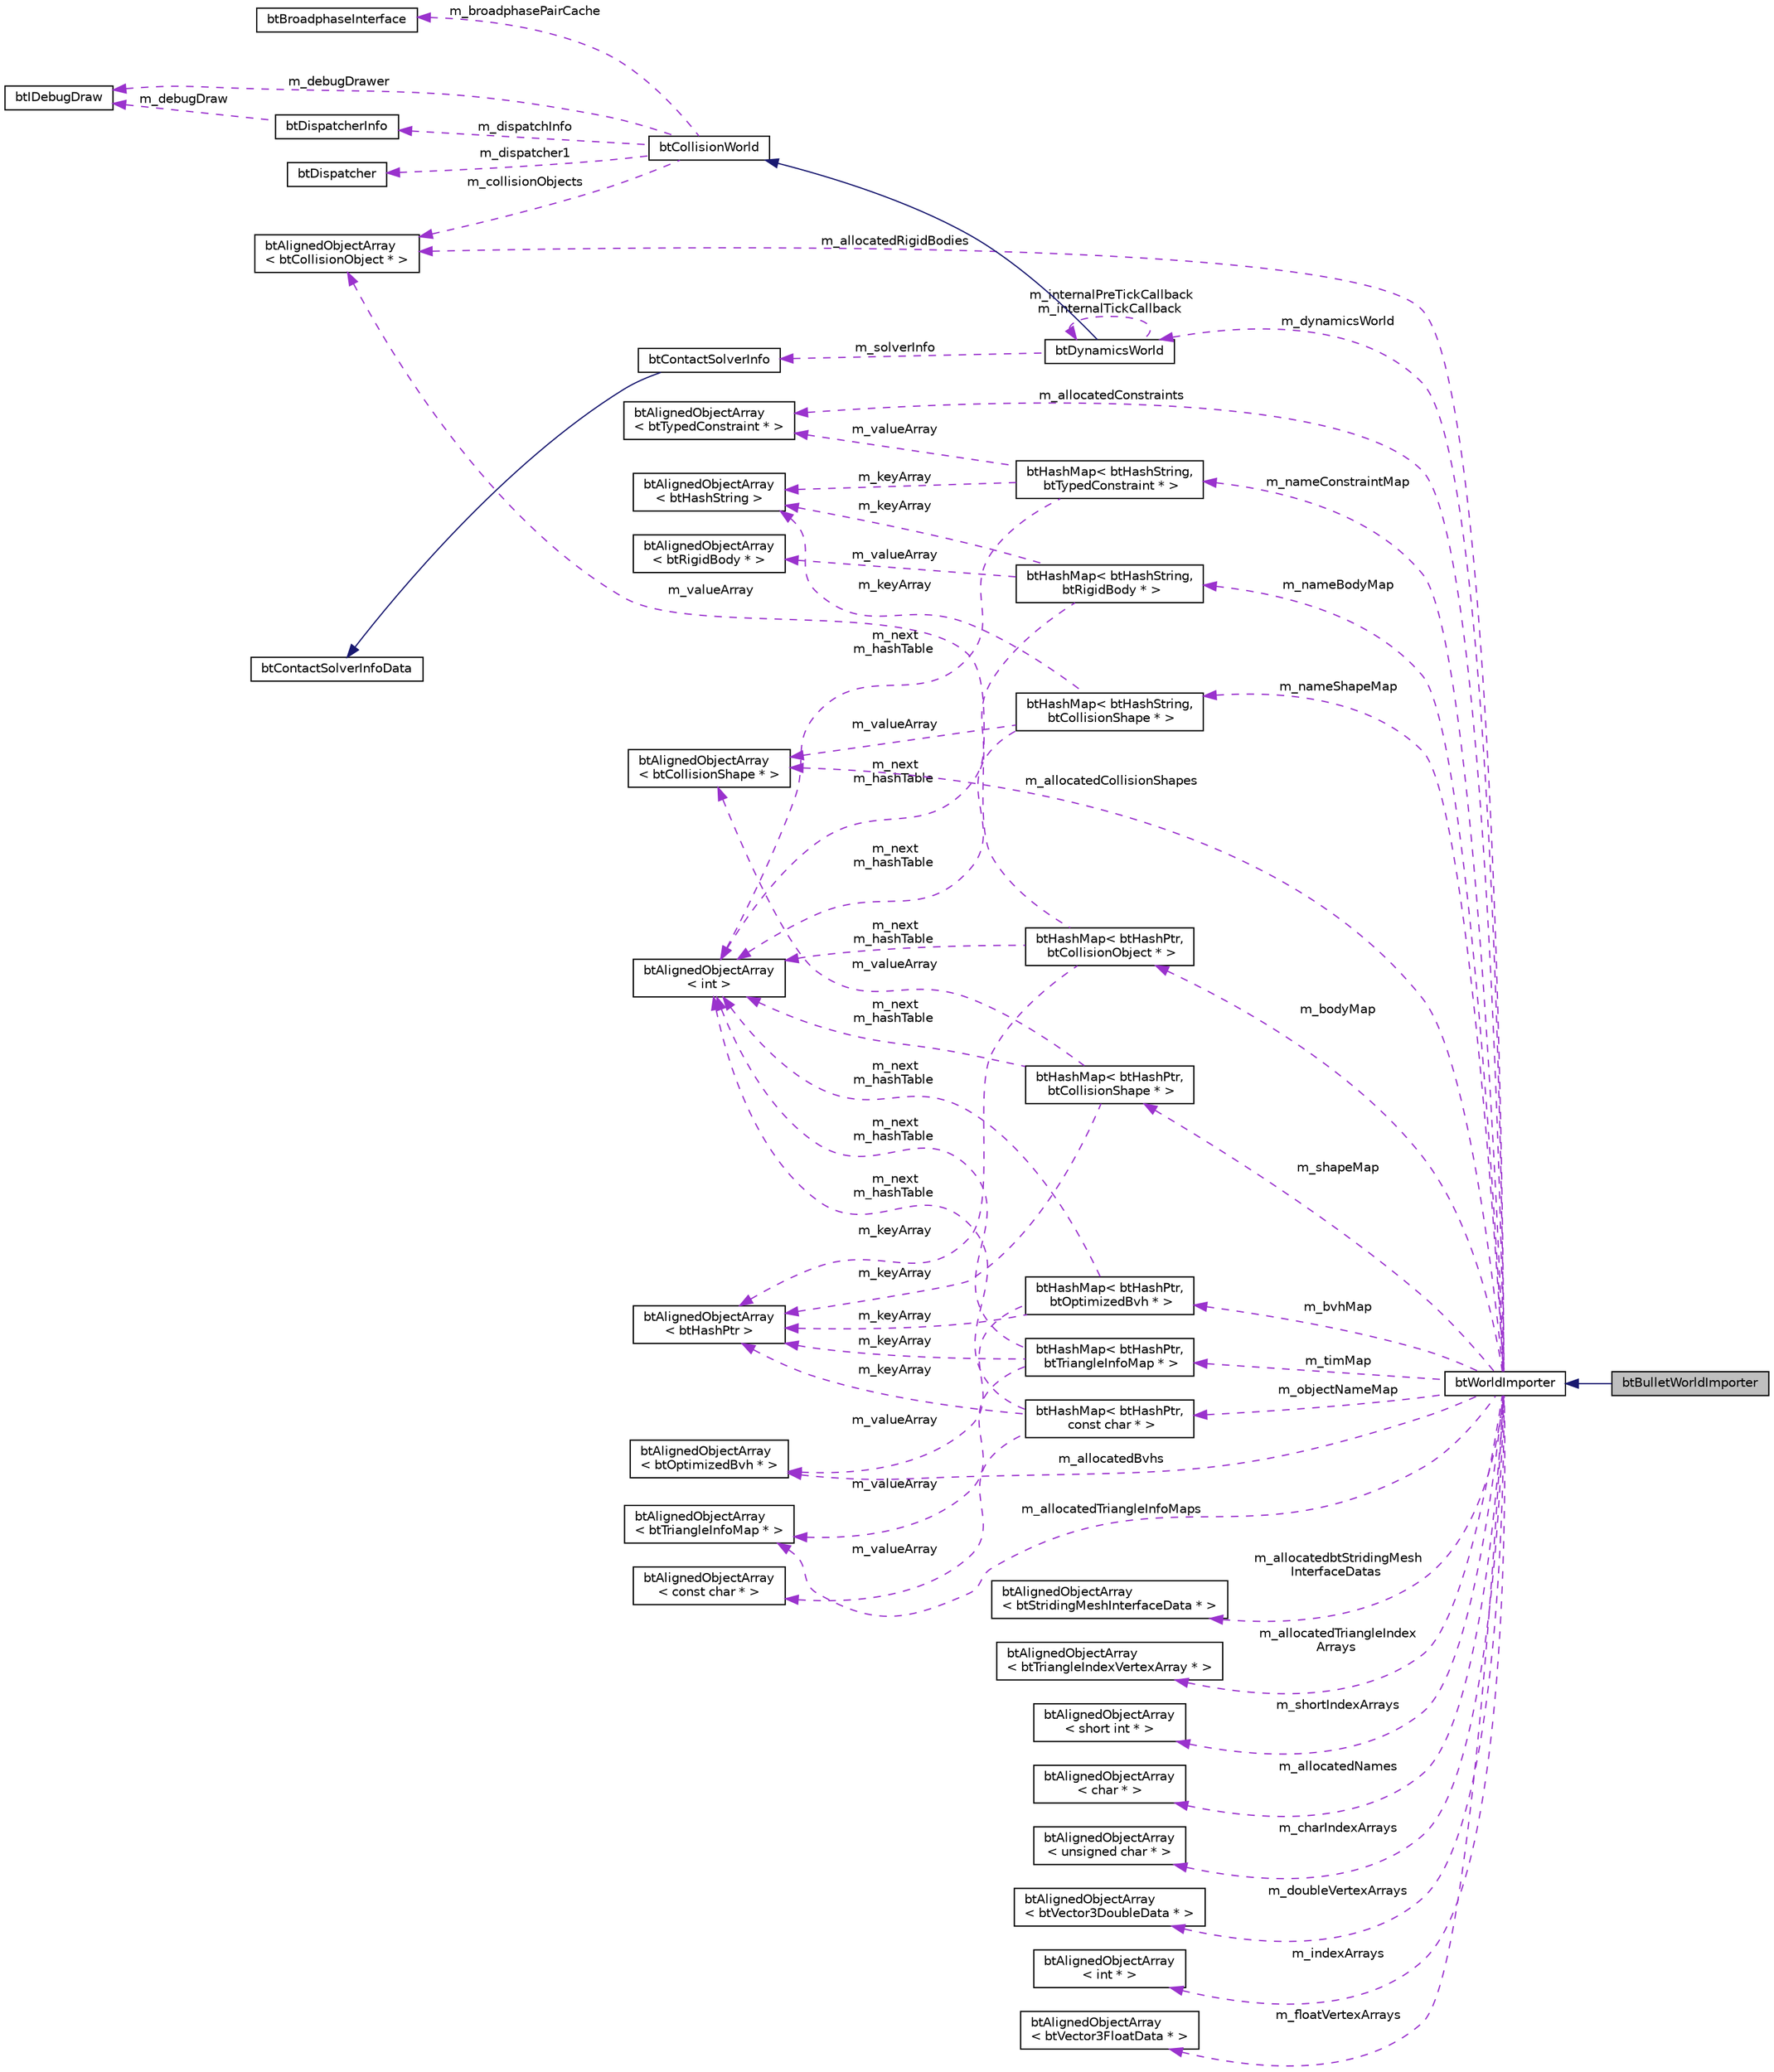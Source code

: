 digraph "btBulletWorldImporter"
{
  edge [fontname="Helvetica",fontsize="10",labelfontname="Helvetica",labelfontsize="10"];
  node [fontname="Helvetica",fontsize="10",shape=record];
  rankdir="LR";
  Node1 [label="btBulletWorldImporter",height=0.2,width=0.4,color="black", fillcolor="grey75", style="filled", fontcolor="black"];
  Node2 -> Node1 [dir="back",color="midnightblue",fontsize="10",style="solid",fontname="Helvetica"];
  Node2 [label="btWorldImporter",height=0.2,width=0.4,color="black", fillcolor="white", style="filled",URL="$classbt_world_importer.html"];
  Node3 -> Node2 [dir="back",color="darkorchid3",fontsize="10",style="dashed",label=" m_allocatedRigidBodies" ,fontname="Helvetica"];
  Node3 [label="btAlignedObjectArray\l\< btCollisionObject * \>",height=0.2,width=0.4,color="black", fillcolor="white", style="filled",URL="$classbt_aligned_object_array.html"];
  Node4 -> Node2 [dir="back",color="darkorchid3",fontsize="10",style="dashed",label=" m_allocatedTriangleInfoMaps" ,fontname="Helvetica"];
  Node4 [label="btAlignedObjectArray\l\< btTriangleInfoMap * \>",height=0.2,width=0.4,color="black", fillcolor="white", style="filled",URL="$classbt_aligned_object_array.html"];
  Node5 -> Node2 [dir="back",color="darkorchid3",fontsize="10",style="dashed",label=" m_allocatedbtStridingMesh\lInterfaceDatas" ,fontname="Helvetica"];
  Node5 [label="btAlignedObjectArray\l\< btStridingMeshInterfaceData * \>",height=0.2,width=0.4,color="black", fillcolor="white", style="filled",URL="$classbt_aligned_object_array.html"];
  Node6 -> Node2 [dir="back",color="darkorchid3",fontsize="10",style="dashed",label=" m_allocatedBvhs" ,fontname="Helvetica"];
  Node6 [label="btAlignedObjectArray\l\< btOptimizedBvh * \>",height=0.2,width=0.4,color="black", fillcolor="white", style="filled",URL="$classbt_aligned_object_array.html"];
  Node7 -> Node2 [dir="back",color="darkorchid3",fontsize="10",style="dashed",label=" m_nameShapeMap" ,fontname="Helvetica"];
  Node7 [label="btHashMap\< btHashString,\l btCollisionShape * \>",height=0.2,width=0.4,color="black", fillcolor="white", style="filled",URL="$classbt_hash_map.html"];
  Node8 -> Node7 [dir="back",color="darkorchid3",fontsize="10",style="dashed",label=" m_keyArray" ,fontname="Helvetica"];
  Node8 [label="btAlignedObjectArray\l\< btHashString \>",height=0.2,width=0.4,color="black", fillcolor="white", style="filled",URL="$classbt_aligned_object_array.html"];
  Node9 -> Node7 [dir="back",color="darkorchid3",fontsize="10",style="dashed",label=" m_next\nm_hashTable" ,fontname="Helvetica"];
  Node9 [label="btAlignedObjectArray\l\< int \>",height=0.2,width=0.4,color="black", fillcolor="white", style="filled",URL="$classbt_aligned_object_array.html"];
  Node10 -> Node7 [dir="back",color="darkorchid3",fontsize="10",style="dashed",label=" m_valueArray" ,fontname="Helvetica"];
  Node10 [label="btAlignedObjectArray\l\< btCollisionShape * \>",height=0.2,width=0.4,color="black", fillcolor="white", style="filled",URL="$classbt_aligned_object_array.html"];
  Node11 -> Node2 [dir="back",color="darkorchid3",fontsize="10",style="dashed",label=" m_nameBodyMap" ,fontname="Helvetica"];
  Node11 [label="btHashMap\< btHashString,\l btRigidBody * \>",height=0.2,width=0.4,color="black", fillcolor="white", style="filled",URL="$classbt_hash_map.html"];
  Node8 -> Node11 [dir="back",color="darkorchid3",fontsize="10",style="dashed",label=" m_keyArray" ,fontname="Helvetica"];
  Node12 -> Node11 [dir="back",color="darkorchid3",fontsize="10",style="dashed",label=" m_valueArray" ,fontname="Helvetica"];
  Node12 [label="btAlignedObjectArray\l\< btRigidBody * \>",height=0.2,width=0.4,color="black", fillcolor="white", style="filled",URL="$classbt_aligned_object_array.html"];
  Node9 -> Node11 [dir="back",color="darkorchid3",fontsize="10",style="dashed",label=" m_next\nm_hashTable" ,fontname="Helvetica"];
  Node13 -> Node2 [dir="back",color="darkorchid3",fontsize="10",style="dashed",label=" m_dynamicsWorld" ,fontname="Helvetica"];
  Node13 [label="btDynamicsWorld",height=0.2,width=0.4,color="black", fillcolor="white", style="filled",URL="$classbt_dynamics_world.html",tooltip="The btDynamicsWorld is the interface class for several dynamics implementation, basic, discrete, parallel, and continuous etc. "];
  Node14 -> Node13 [dir="back",color="midnightblue",fontsize="10",style="solid",fontname="Helvetica"];
  Node14 [label="btCollisionWorld",height=0.2,width=0.4,color="black", fillcolor="white", style="filled",URL="$classbt_collision_world.html",tooltip="CollisionWorld is interface and container for the collision detection. "];
  Node3 -> Node14 [dir="back",color="darkorchid3",fontsize="10",style="dashed",label=" m_collisionObjects" ,fontname="Helvetica"];
  Node15 -> Node14 [dir="back",color="darkorchid3",fontsize="10",style="dashed",label=" m_dispatchInfo" ,fontname="Helvetica"];
  Node15 [label="btDispatcherInfo",height=0.2,width=0.4,color="black", fillcolor="white", style="filled",URL="$structbt_dispatcher_info.html"];
  Node16 -> Node15 [dir="back",color="darkorchid3",fontsize="10",style="dashed",label=" m_debugDraw" ,fontname="Helvetica"];
  Node16 [label="btIDebugDraw",height=0.2,width=0.4,color="black", fillcolor="white", style="filled",URL="$classbt_i_debug_draw.html"];
  Node17 -> Node14 [dir="back",color="darkorchid3",fontsize="10",style="dashed",label=" m_dispatcher1" ,fontname="Helvetica"];
  Node17 [label="btDispatcher",height=0.2,width=0.4,color="black", fillcolor="white", style="filled",URL="$classbt_dispatcher.html"];
  Node18 -> Node14 [dir="back",color="darkorchid3",fontsize="10",style="dashed",label=" m_broadphasePairCache" ,fontname="Helvetica"];
  Node18 [label="btBroadphaseInterface",height=0.2,width=0.4,color="black", fillcolor="white", style="filled",URL="$classbt_broadphase_interface.html"];
  Node16 -> Node14 [dir="back",color="darkorchid3",fontsize="10",style="dashed",label=" m_debugDrawer" ,fontname="Helvetica"];
  Node13 -> Node13 [dir="back",color="darkorchid3",fontsize="10",style="dashed",label=" m_internalPreTickCallback\nm_internalTickCallback" ,fontname="Helvetica"];
  Node19 -> Node13 [dir="back",color="darkorchid3",fontsize="10",style="dashed",label=" m_solverInfo" ,fontname="Helvetica"];
  Node19 [label="btContactSolverInfo",height=0.2,width=0.4,color="black", fillcolor="white", style="filled",URL="$structbt_contact_solver_info.html"];
  Node20 -> Node19 [dir="back",color="midnightblue",fontsize="10",style="solid",fontname="Helvetica"];
  Node20 [label="btContactSolverInfoData",height=0.2,width=0.4,color="black", fillcolor="white", style="filled",URL="$structbt_contact_solver_info_data.html"];
  Node21 -> Node2 [dir="back",color="darkorchid3",fontsize="10",style="dashed",label=" m_allocatedTriangleIndex\lArrays" ,fontname="Helvetica"];
  Node21 [label="btAlignedObjectArray\l\< btTriangleIndexVertexArray * \>",height=0.2,width=0.4,color="black", fillcolor="white", style="filled",URL="$classbt_aligned_object_array.html"];
  Node22 -> Node2 [dir="back",color="darkorchid3",fontsize="10",style="dashed",label=" m_nameConstraintMap" ,fontname="Helvetica"];
  Node22 [label="btHashMap\< btHashString,\l btTypedConstraint * \>",height=0.2,width=0.4,color="black", fillcolor="white", style="filled",URL="$classbt_hash_map.html"];
  Node8 -> Node22 [dir="back",color="darkorchid3",fontsize="10",style="dashed",label=" m_keyArray" ,fontname="Helvetica"];
  Node23 -> Node22 [dir="back",color="darkorchid3",fontsize="10",style="dashed",label=" m_valueArray" ,fontname="Helvetica"];
  Node23 [label="btAlignedObjectArray\l\< btTypedConstraint * \>",height=0.2,width=0.4,color="black", fillcolor="white", style="filled",URL="$classbt_aligned_object_array.html"];
  Node9 -> Node22 [dir="back",color="darkorchid3",fontsize="10",style="dashed",label=" m_next\nm_hashTable" ,fontname="Helvetica"];
  Node24 -> Node2 [dir="back",color="darkorchid3",fontsize="10",style="dashed",label=" m_shortIndexArrays" ,fontname="Helvetica"];
  Node24 [label="btAlignedObjectArray\l\< short int * \>",height=0.2,width=0.4,color="black", fillcolor="white", style="filled",URL="$classbt_aligned_object_array.html"];
  Node25 -> Node2 [dir="back",color="darkorchid3",fontsize="10",style="dashed",label=" m_allocatedNames" ,fontname="Helvetica"];
  Node25 [label="btAlignedObjectArray\l\< char * \>",height=0.2,width=0.4,color="black", fillcolor="white", style="filled",URL="$classbt_aligned_object_array.html"];
  Node26 -> Node2 [dir="back",color="darkorchid3",fontsize="10",style="dashed",label=" m_timMap" ,fontname="Helvetica"];
  Node26 [label="btHashMap\< btHashPtr,\l btTriangleInfoMap * \>",height=0.2,width=0.4,color="black", fillcolor="white", style="filled",URL="$classbt_hash_map.html"];
  Node4 -> Node26 [dir="back",color="darkorchid3",fontsize="10",style="dashed",label=" m_valueArray" ,fontname="Helvetica"];
  Node27 -> Node26 [dir="back",color="darkorchid3",fontsize="10",style="dashed",label=" m_keyArray" ,fontname="Helvetica"];
  Node27 [label="btAlignedObjectArray\l\< btHashPtr \>",height=0.2,width=0.4,color="black", fillcolor="white", style="filled",URL="$classbt_aligned_object_array.html"];
  Node9 -> Node26 [dir="back",color="darkorchid3",fontsize="10",style="dashed",label=" m_next\nm_hashTable" ,fontname="Helvetica"];
  Node23 -> Node2 [dir="back",color="darkorchid3",fontsize="10",style="dashed",label=" m_allocatedConstraints" ,fontname="Helvetica"];
  Node28 -> Node2 [dir="back",color="darkorchid3",fontsize="10",style="dashed",label=" m_charIndexArrays" ,fontname="Helvetica"];
  Node28 [label="btAlignedObjectArray\l\< unsigned char * \>",height=0.2,width=0.4,color="black", fillcolor="white", style="filled",URL="$classbt_aligned_object_array.html"];
  Node29 -> Node2 [dir="back",color="darkorchid3",fontsize="10",style="dashed",label=" m_shapeMap" ,fontname="Helvetica"];
  Node29 [label="btHashMap\< btHashPtr,\l btCollisionShape * \>",height=0.2,width=0.4,color="black", fillcolor="white", style="filled",URL="$classbt_hash_map.html"];
  Node27 -> Node29 [dir="back",color="darkorchid3",fontsize="10",style="dashed",label=" m_keyArray" ,fontname="Helvetica"];
  Node9 -> Node29 [dir="back",color="darkorchid3",fontsize="10",style="dashed",label=" m_next\nm_hashTable" ,fontname="Helvetica"];
  Node10 -> Node29 [dir="back",color="darkorchid3",fontsize="10",style="dashed",label=" m_valueArray" ,fontname="Helvetica"];
  Node30 -> Node2 [dir="back",color="darkorchid3",fontsize="10",style="dashed",label=" m_objectNameMap" ,fontname="Helvetica"];
  Node30 [label="btHashMap\< btHashPtr,\l const char * \>",height=0.2,width=0.4,color="black", fillcolor="white", style="filled",URL="$classbt_hash_map.html"];
  Node27 -> Node30 [dir="back",color="darkorchid3",fontsize="10",style="dashed",label=" m_keyArray" ,fontname="Helvetica"];
  Node9 -> Node30 [dir="back",color="darkorchid3",fontsize="10",style="dashed",label=" m_next\nm_hashTable" ,fontname="Helvetica"];
  Node31 -> Node30 [dir="back",color="darkorchid3",fontsize="10",style="dashed",label=" m_valueArray" ,fontname="Helvetica"];
  Node31 [label="btAlignedObjectArray\l\< const char * \>",height=0.2,width=0.4,color="black", fillcolor="white", style="filled",URL="$classbt_aligned_object_array.html"];
  Node32 -> Node2 [dir="back",color="darkorchid3",fontsize="10",style="dashed",label=" m_bodyMap" ,fontname="Helvetica"];
  Node32 [label="btHashMap\< btHashPtr,\l btCollisionObject * \>",height=0.2,width=0.4,color="black", fillcolor="white", style="filled",URL="$classbt_hash_map.html"];
  Node3 -> Node32 [dir="back",color="darkorchid3",fontsize="10",style="dashed",label=" m_valueArray" ,fontname="Helvetica"];
  Node27 -> Node32 [dir="back",color="darkorchid3",fontsize="10",style="dashed",label=" m_keyArray" ,fontname="Helvetica"];
  Node9 -> Node32 [dir="back",color="darkorchid3",fontsize="10",style="dashed",label=" m_next\nm_hashTable" ,fontname="Helvetica"];
  Node10 -> Node2 [dir="back",color="darkorchid3",fontsize="10",style="dashed",label=" m_allocatedCollisionShapes" ,fontname="Helvetica"];
  Node33 -> Node2 [dir="back",color="darkorchid3",fontsize="10",style="dashed",label=" m_doubleVertexArrays" ,fontname="Helvetica"];
  Node33 [label="btAlignedObjectArray\l\< btVector3DoubleData * \>",height=0.2,width=0.4,color="black", fillcolor="white", style="filled",URL="$classbt_aligned_object_array.html"];
  Node34 -> Node2 [dir="back",color="darkorchid3",fontsize="10",style="dashed",label=" m_indexArrays" ,fontname="Helvetica"];
  Node34 [label="btAlignedObjectArray\l\< int * \>",height=0.2,width=0.4,color="black", fillcolor="white", style="filled",URL="$classbt_aligned_object_array.html"];
  Node35 -> Node2 [dir="back",color="darkorchid3",fontsize="10",style="dashed",label=" m_floatVertexArrays" ,fontname="Helvetica"];
  Node35 [label="btAlignedObjectArray\l\< btVector3FloatData * \>",height=0.2,width=0.4,color="black", fillcolor="white", style="filled",URL="$classbt_aligned_object_array.html"];
  Node36 -> Node2 [dir="back",color="darkorchid3",fontsize="10",style="dashed",label=" m_bvhMap" ,fontname="Helvetica"];
  Node36 [label="btHashMap\< btHashPtr,\l btOptimizedBvh * \>",height=0.2,width=0.4,color="black", fillcolor="white", style="filled",URL="$classbt_hash_map.html"];
  Node6 -> Node36 [dir="back",color="darkorchid3",fontsize="10",style="dashed",label=" m_valueArray" ,fontname="Helvetica"];
  Node27 -> Node36 [dir="back",color="darkorchid3",fontsize="10",style="dashed",label=" m_keyArray" ,fontname="Helvetica"];
  Node9 -> Node36 [dir="back",color="darkorchid3",fontsize="10",style="dashed",label=" m_next\nm_hashTable" ,fontname="Helvetica"];
}
